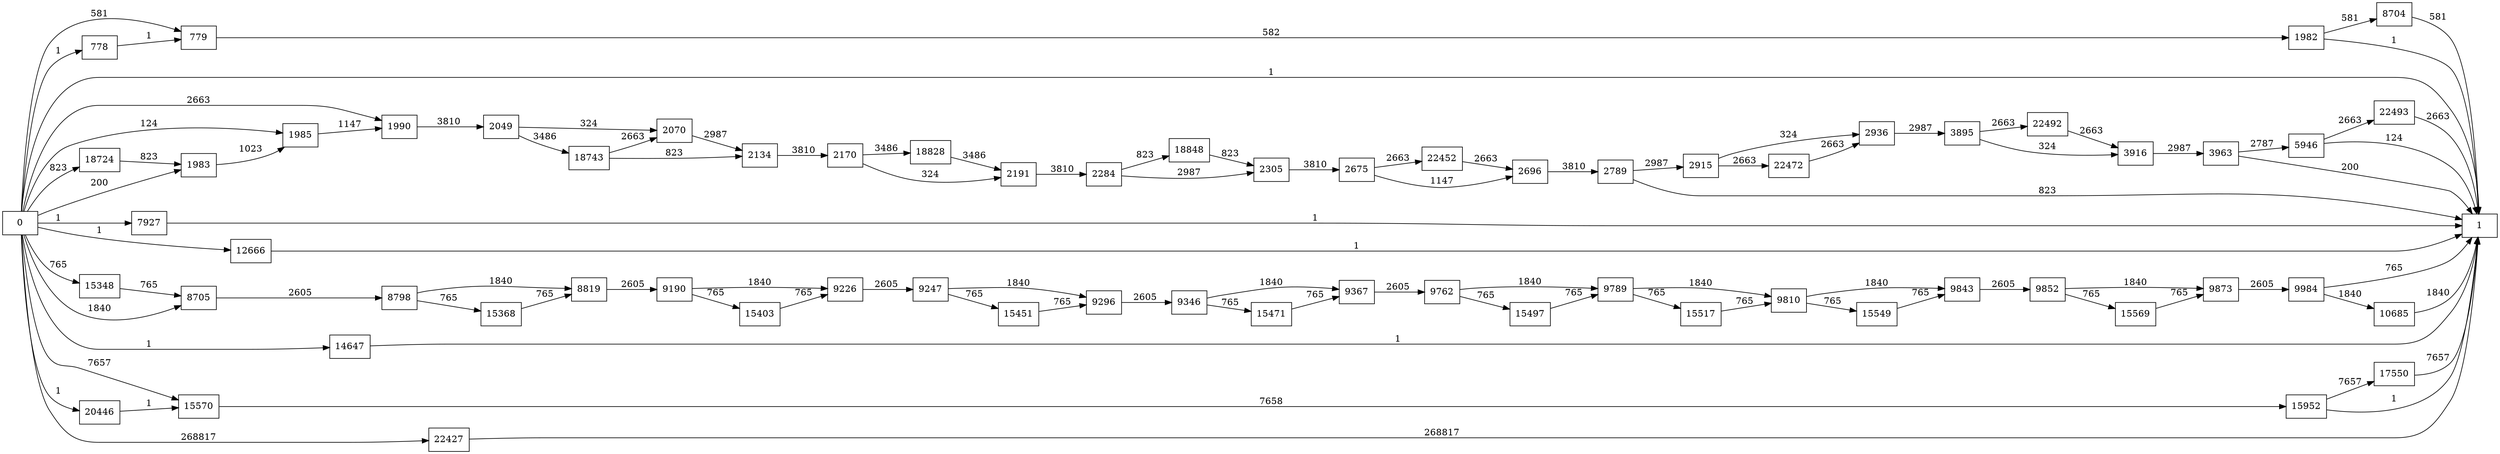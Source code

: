 digraph {
	graph [rankdir=LR]
	node [shape=rectangle]
	778 -> 779 [label=1]
	779 -> 1982 [label=582]
	1982 -> 1 [label=1]
	1982 -> 8704 [label=581]
	1983 -> 1985 [label=1023]
	1985 -> 1990 [label=1147]
	1990 -> 2049 [label=3810]
	2049 -> 2070 [label=324]
	2049 -> 18743 [label=3486]
	2070 -> 2134 [label=2987]
	2134 -> 2170 [label=3810]
	2170 -> 2191 [label=324]
	2170 -> 18828 [label=3486]
	2191 -> 2284 [label=3810]
	2284 -> 2305 [label=2987]
	2284 -> 18848 [label=823]
	2305 -> 2675 [label=3810]
	2675 -> 2696 [label=1147]
	2675 -> 22452 [label=2663]
	2696 -> 2789 [label=3810]
	2789 -> 1 [label=823]
	2789 -> 2915 [label=2987]
	2915 -> 2936 [label=324]
	2915 -> 22472 [label=2663]
	2936 -> 3895 [label=2987]
	3895 -> 3916 [label=324]
	3895 -> 22492 [label=2663]
	3916 -> 3963 [label=2987]
	3963 -> 1 [label=200]
	3963 -> 5946 [label=2787]
	5946 -> 22493 [label=2663]
	5946 -> 1 [label=124]
	7927 -> 1 [label=1]
	8704 -> 1 [label=581]
	8705 -> 8798 [label=2605]
	8798 -> 8819 [label=1840]
	8798 -> 15368 [label=765]
	8819 -> 9190 [label=2605]
	9190 -> 9226 [label=1840]
	9190 -> 15403 [label=765]
	9226 -> 9247 [label=2605]
	9247 -> 9296 [label=1840]
	9247 -> 15451 [label=765]
	9296 -> 9346 [label=2605]
	9346 -> 9367 [label=1840]
	9346 -> 15471 [label=765]
	9367 -> 9762 [label=2605]
	9762 -> 9789 [label=1840]
	9762 -> 15497 [label=765]
	9789 -> 9810 [label=1840]
	9789 -> 15517 [label=765]
	9810 -> 9843 [label=1840]
	9810 -> 15549 [label=765]
	9843 -> 9852 [label=2605]
	9852 -> 9873 [label=1840]
	9852 -> 15569 [label=765]
	9873 -> 9984 [label=2605]
	9984 -> 1 [label=765]
	9984 -> 10685 [label=1840]
	10685 -> 1 [label=1840]
	12666 -> 1 [label=1]
	14647 -> 1 [label=1]
	15348 -> 8705 [label=765]
	15368 -> 8819 [label=765]
	15403 -> 9226 [label=765]
	15451 -> 9296 [label=765]
	15471 -> 9367 [label=765]
	15497 -> 9789 [label=765]
	15517 -> 9810 [label=765]
	15549 -> 9843 [label=765]
	15569 -> 9873 [label=765]
	15570 -> 15952 [label=7658]
	15952 -> 1 [label=1]
	15952 -> 17550 [label=7657]
	17550 -> 1 [label=7657]
	18724 -> 1983 [label=823]
	18743 -> 2134 [label=823]
	18743 -> 2070 [label=2663]
	18828 -> 2191 [label=3486]
	18848 -> 2305 [label=823]
	20446 -> 15570 [label=1]
	22427 -> 1 [label=268817]
	22452 -> 2696 [label=2663]
	22472 -> 2936 [label=2663]
	22492 -> 3916 [label=2663]
	22493 -> 1 [label=2663]
	0 -> 1983 [label=200]
	0 -> 1985 [label=124]
	0 -> 779 [label=581]
	0 -> 8705 [label=1840]
	0 -> 15570 [label=7657]
	0 -> 778 [label=1]
	0 -> 1 [label=1]
	0 -> 7927 [label=1]
	0 -> 12666 [label=1]
	0 -> 14647 [label=1]
	0 -> 15348 [label=765]
	0 -> 18724 [label=823]
	0 -> 20446 [label=1]
	0 -> 22427 [label=268817]
	0 -> 1990 [label=2663]
}
